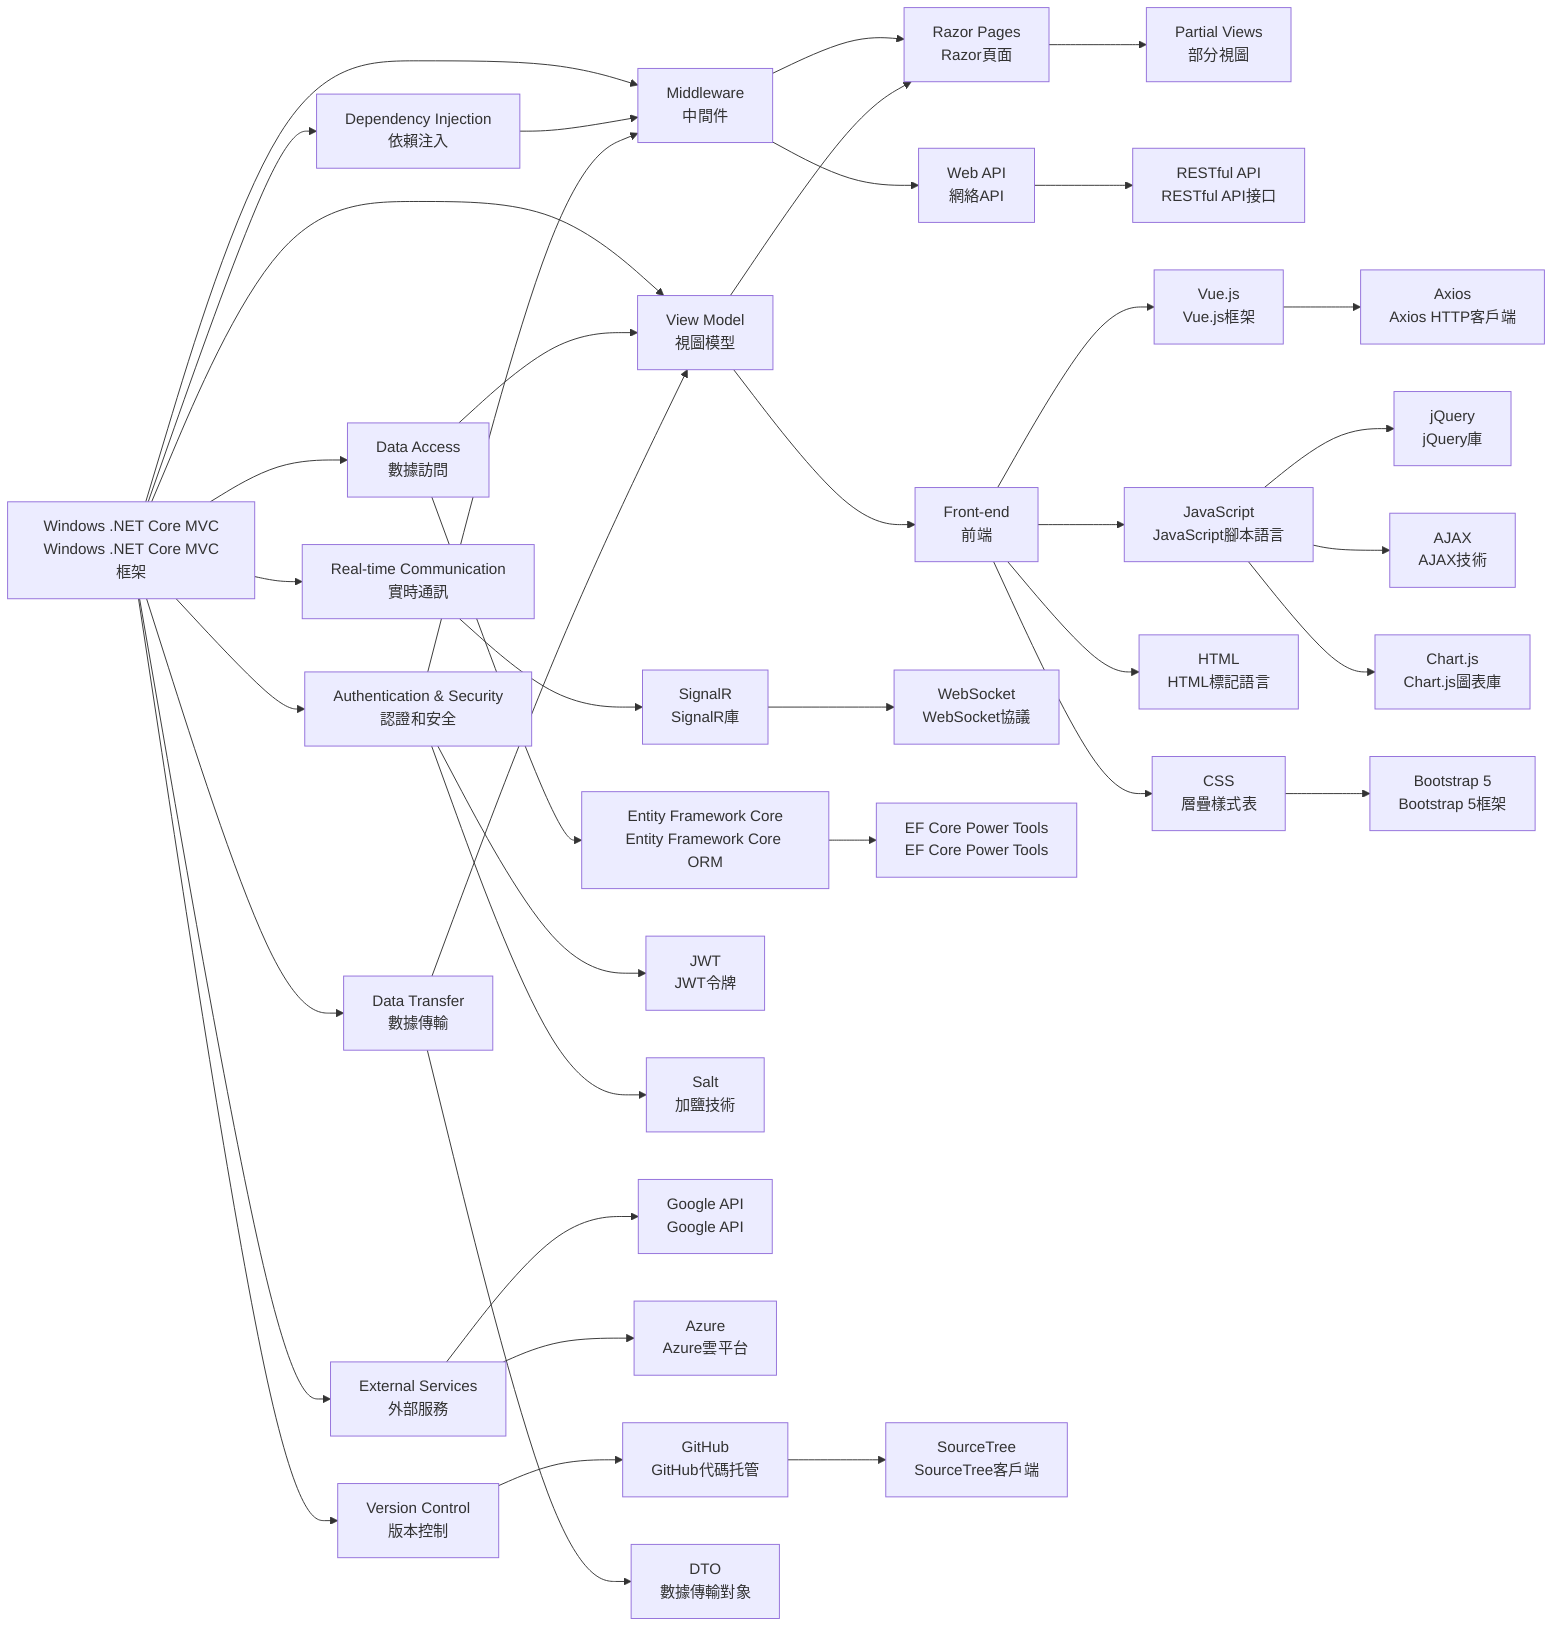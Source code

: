 graph LR
         A[Windows .NET Core MVC<br>Windows .NET Core MVC框架] --> MW[Middleware<br>中間件]
    MW --> B[Web API<br>網絡API]
    MW --> C[Razor Pages<br>Razor頁面]
    C --> CP[Partial Views<br>部分視圖]
    B --> D[RESTful API<br>RESTful API接口]
    A --> E[Dependency Injection<br>依賴注入]
    E --> MW
    
    A --> VM[View Model<br>視圖模型]
    VM --> C
    VM --> F[Front-end<br>前端]
    
    F --> G[Vue.js<br>Vue.js框架]
    F --> H[JavaScript<br>JavaScript腳本語言]
    F --> I[HTML<br>HTML標記語言]
    F --> CSS[CSS<br>層疊樣式表]
    CSS --> BS[Bootstrap 5<br>Bootstrap 5框架]
    
    G --> J[Axios<br>Axios HTTP客戶端]
    H --> K[jQuery<br>jQuery庫]
    H --> L[AJAX<br>AJAX技術]
    H --> M[Chart.js<br>Chart.js圖表庫]
    
    A --> N[Real-time Communication<br>實時通訊]
    N --> O[SignalR<br>SignalR庫]
    O --> P[WebSocket<br>WebSocket協議]
    
    A --> Q[Data Access<br>數據訪問]
    Q --> R[Entity Framework Core<br>Entity Framework Core ORM]
    R --> S[EF Core Power Tools<br>EF Core Power Tools]
    
    A --> T[Authentication & Security<br>認證和安全]
    T --> U[JWT<br>JWT令牌]
    T --> V[Salt<br>加鹽技術]
    T --> MW
    
    A --> W[External Services<br>外部服務]
    W --> X[Google API<br>Google API]
    W --> Y[Azure<br>Azure雲平台]
    
    A --> Z[Version Control<br>版本控制]
    Z --> AA[GitHub<br>GitHub代碼托管]
    AA --> AB[SourceTree<br>SourceTree客戶端]
    
    A --> AC[Data Transfer<br>數據傳輸]
    AC --> AD[DTO<br>數據傳輸對象]
    
    Q --> VM
    AC --> VM